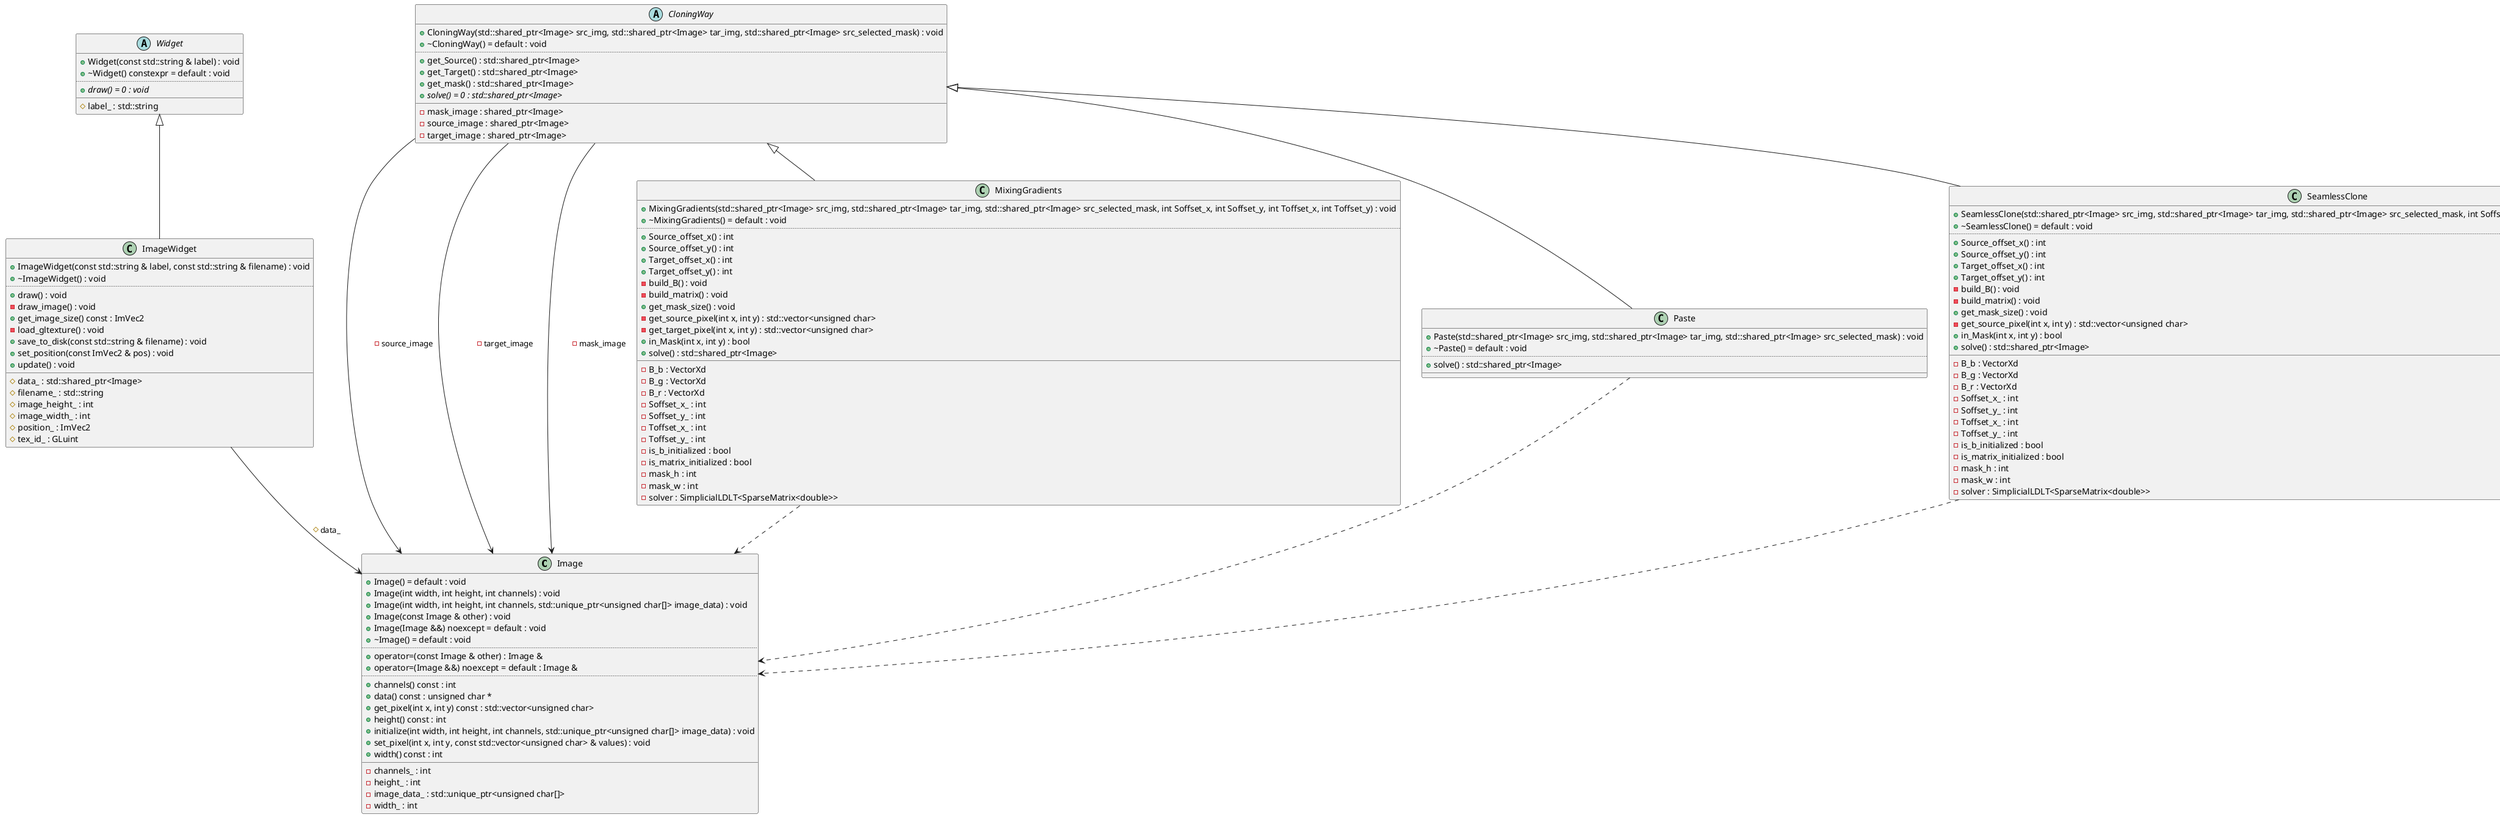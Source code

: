 @startuml
class "Image" as C_0010959721817629218176
class C_0010959721817629218176 {
+Image() = default : void
+Image(int width, int height, int channels) : void
+Image(int width, int height, int channels, std::unique_ptr<unsigned char[]> image_data) : void
+Image(const Image & other) : void
+Image(Image &&) noexcept = default : void
+~Image() = default : void
..
+operator=(const Image & other) : Image &
+operator=(Image &&) noexcept = default : Image &
..
+channels() const : int
+data() const : unsigned char *
+get_pixel(int x, int y) const : std::vector<unsigned char>
+height() const : int
+initialize(int width, int height, int channels, std::unique_ptr<unsigned char[]> image_data) : void
+set_pixel(int x, int y, const std::vector<unsigned char> & values) : void
+width() const : int
__
-channels_ : int
-height_ : int
-image_data_ : std::unique_ptr<unsigned char[]>
-width_ : int
}
abstract "Widget" as C_0017184784915024955243
abstract C_0017184784915024955243 {
+Widget(const std::string & label) : void
+~Widget() constexpr = default : void
..
{abstract} +draw() = 0 : void
__
#label_ : std::string
}
class "ImageWidget" as C_0015764671186205139052
class C_0015764671186205139052 {
+ImageWidget(const std::string & label, const std::string & filename) : void
+~ImageWidget() : void
..
+draw() : void
-draw_image() : void
+get_image_size() const : ImVec2
-load_gltexture() : void
+save_to_disk(const std::string & filename) : void
+set_position(const ImVec2 & pos) : void
+update() : void
__
#data_ : std::shared_ptr<Image>
#filename_ : std::string
#image_height_ : int
#image_width_ : int
#position_ : ImVec2
#tex_id_ : GLuint
}
abstract "CloningWay" as C_0016350851694242887586
abstract C_0016350851694242887586 {
+CloningWay(std::shared_ptr<Image> src_img, std::shared_ptr<Image> tar_img, std::shared_ptr<Image> src_selected_mask) : void
+~CloningWay() = default : void
..
+get_Source() : std::shared_ptr<Image>
+get_Target() : std::shared_ptr<Image>
+get_mask() : std::shared_ptr<Image>
{abstract} +solve() = 0 : std::shared_ptr<Image>
__
-mask_image : shared_ptr<Image>
-source_image : shared_ptr<Image>
-target_image : shared_ptr<Image>
}
class "MixingGradients" as C_0017262319219856610362
class C_0017262319219856610362 {
+MixingGradients(std::shared_ptr<Image> src_img, std::shared_ptr<Image> tar_img, std::shared_ptr<Image> src_selected_mask, int Soffset_x, int Soffset_y, int Toffset_x, int Toffset_y) : void
+~MixingGradients() = default : void
..
+Source_offset_x() : int
+Source_offset_y() : int
+Target_offset_x() : int
+Target_offset_y() : int
-build_B() : void
-build_matrix() : void
+get_mask_size() : void
-get_source_pixel(int x, int y) : std::vector<unsigned char>
-get_target_pixel(int x, int y) : std::vector<unsigned char>
+in_Mask(int x, int y) : bool
+solve() : std::shared_ptr<Image>
__
-B_b : VectorXd
-B_g : VectorXd
-B_r : VectorXd
-Soffset_x_ : int
-Soffset_y_ : int
-Toffset_x_ : int
-Toffset_y_ : int
-is_b_initialized : bool
-is_matrix_initialized : bool
-mask_h : int
-mask_w : int
-solver : SimplicialLDLT<SparseMatrix<double>>
}
class "Paste" as C_0004885115306196305430
class C_0004885115306196305430 {
+Paste(std::shared_ptr<Image> src_img, std::shared_ptr<Image> tar_img, std::shared_ptr<Image> src_selected_mask) : void
+~Paste() = default : void
..
+solve() : std::shared_ptr<Image>
__
}
class "SeamlessClone" as C_0011490411499695849197
class C_0011490411499695849197 {
+SeamlessClone(std::shared_ptr<Image> src_img, std::shared_ptr<Image> tar_img, std::shared_ptr<Image> src_selected_mask, int Soffset_x, int Soffset_y, int Toffset_x, int Toffset_y) : void
+~SeamlessClone() = default : void
..
+Source_offset_x() : int
+Source_offset_y() : int
+Target_offset_x() : int
+Target_offset_y() : int
-build_B() : void
-build_matrix() : void
+get_mask_size() : void
-get_source_pixel(int x, int y) : std::vector<unsigned char>
+in_Mask(int x, int y) : bool
+solve() : std::shared_ptr<Image>
__
-B_b : VectorXd
-B_g : VectorXd
-B_r : VectorXd
-Soffset_x_ : int
-Soffset_y_ : int
-Toffset_x_ : int
-Toffset_y_ : int
-is_b_initialized : bool
-is_matrix_initialized : bool
-mask_h : int
-mask_w : int
-solver : SimplicialLDLT<SparseMatrix<double>>
}
abstract "Shape" as C_0007080987761836185060
abstract C_0007080987761836185060 {
+~Shape() constexpr = default : void
..
+add_control_point(float x, float y) : void
{abstract} +draw(const Config & config) const = 0 : void
+finish() : void
{abstract} +get_interior_pixels() const = 0 : std::vector<std::pair<int,int>>
{abstract} +update(float x, float y) = 0 : void
__
}
class "Shape::Config" as C_0007933054238878135100
class C_0007933054238878135100 {
__
+bias : float[2]
+line_color : unsigned char[4]
+line_thickness : float
}
class "Ellipse" as C_0000967933873543071895
class C_0000967933873543071895 {
+Ellipse() = default : void
+Ellipse(float start_point_x, float start_point_y, float end_point_x, float end_point_y) : void
+~Ellipse() constexpr = default : void
..
+draw(const Config & config) const : void
+get_interior_pixels() const : std::vector<std::pair<int,int>>
+update(float x, float y) : void
__
-end_point_x_ : float
-end_point_y_ : float
-start_point_x_ : float
-start_point_y_ : float
}
class "FreeHand" as C_0014323371641069020444
class C_0014323371641069020444 {
+FreeHand() = default : void
+FreeHand(std::vector<float> x_list, std::vector<float> y_list) : void
+~FreeHand() constexpr = default : void
..
+add_control_point(float x, float y) : void
+draw(const Config & config) const : void
+get_interior_pixels() const : std::vector<std::pair<int,int>>
+update(float x, float y) : void
__
-x_list_ : std::vector<float>
-y_list_ : std::vector<float>
}
class "Line" as C_0018444896120262260081
class C_0018444896120262260081 {
+Line() = default : void
+Line(float start_point_x, float start_point_y, float end_point_x, float end_point_y) : void
+~Line() constexpr = default : void
..
+draw(const Config & config) const : void
+get_interior_pixels() const : std::vector<std::pair<int,int>>
+update(float x, float y) : void
__
-end_point_x_ : float
-end_point_y_ : float
-start_point_x_ : float
-start_point_y_ : float
}
class "Rect" as C_0008233609096235910285
class C_0008233609096235910285 {
+Rect() = default : void
+Rect(float start_point_x, float start_point_y, float end_point_x, float end_point_y) : void
+~Rect() constexpr = default : void
..
+draw(const Config & config) const : void
+get_interior_pixels() const : std::vector<std::pair<int,int>>
+update(float x, float y) : void
__
-end_point_x_ : float
-end_point_y_ : float
-start_point_x_ : float
-start_point_y_ : float
}
C_0015764671186205139052 --> C_0010959721817629218176 : #data_
C_0017184784915024955243 <|-- C_0015764671186205139052
C_0016350851694242887586 --> C_0010959721817629218176 : -source_image
C_0016350851694242887586 --> C_0010959721817629218176 : -target_image
C_0016350851694242887586 --> C_0010959721817629218176 : -mask_image
C_0017262319219856610362 ..> C_0010959721817629218176
C_0016350851694242887586 <|-- C_0017262319219856610362
C_0004885115306196305430 ..> C_0010959721817629218176
C_0016350851694242887586 <|-- C_0004885115306196305430
C_0011490411499695849197 ..> C_0010959721817629218176
C_0016350851694242887586 <|-- C_0011490411499695849197
C_0007080987761836185060 ..> C_0007933054238878135100
C_0007933054238878135100 --+ C_0007080987761836185060
C_0000967933873543071895 ..> C_0007933054238878135100
C_0007080987761836185060 <|-- C_0000967933873543071895
C_0014323371641069020444 ..> C_0007933054238878135100
C_0007080987761836185060 <|-- C_0014323371641069020444
C_0018444896120262260081 ..> C_0007933054238878135100
C_0007080987761836185060 <|-- C_0018444896120262260081
C_0008233609096235910285 ..> C_0007933054238878135100
C_0007080987761836185060 <|-- C_0008233609096235910285

'Generated with clang-uml, version 0.6.0
'LLVM version clang version 19.1.3 (https://github.com/llvm/llvm-project.git ab51eccf88f5321e7c60591c5546b254b6afab99)
@enduml
